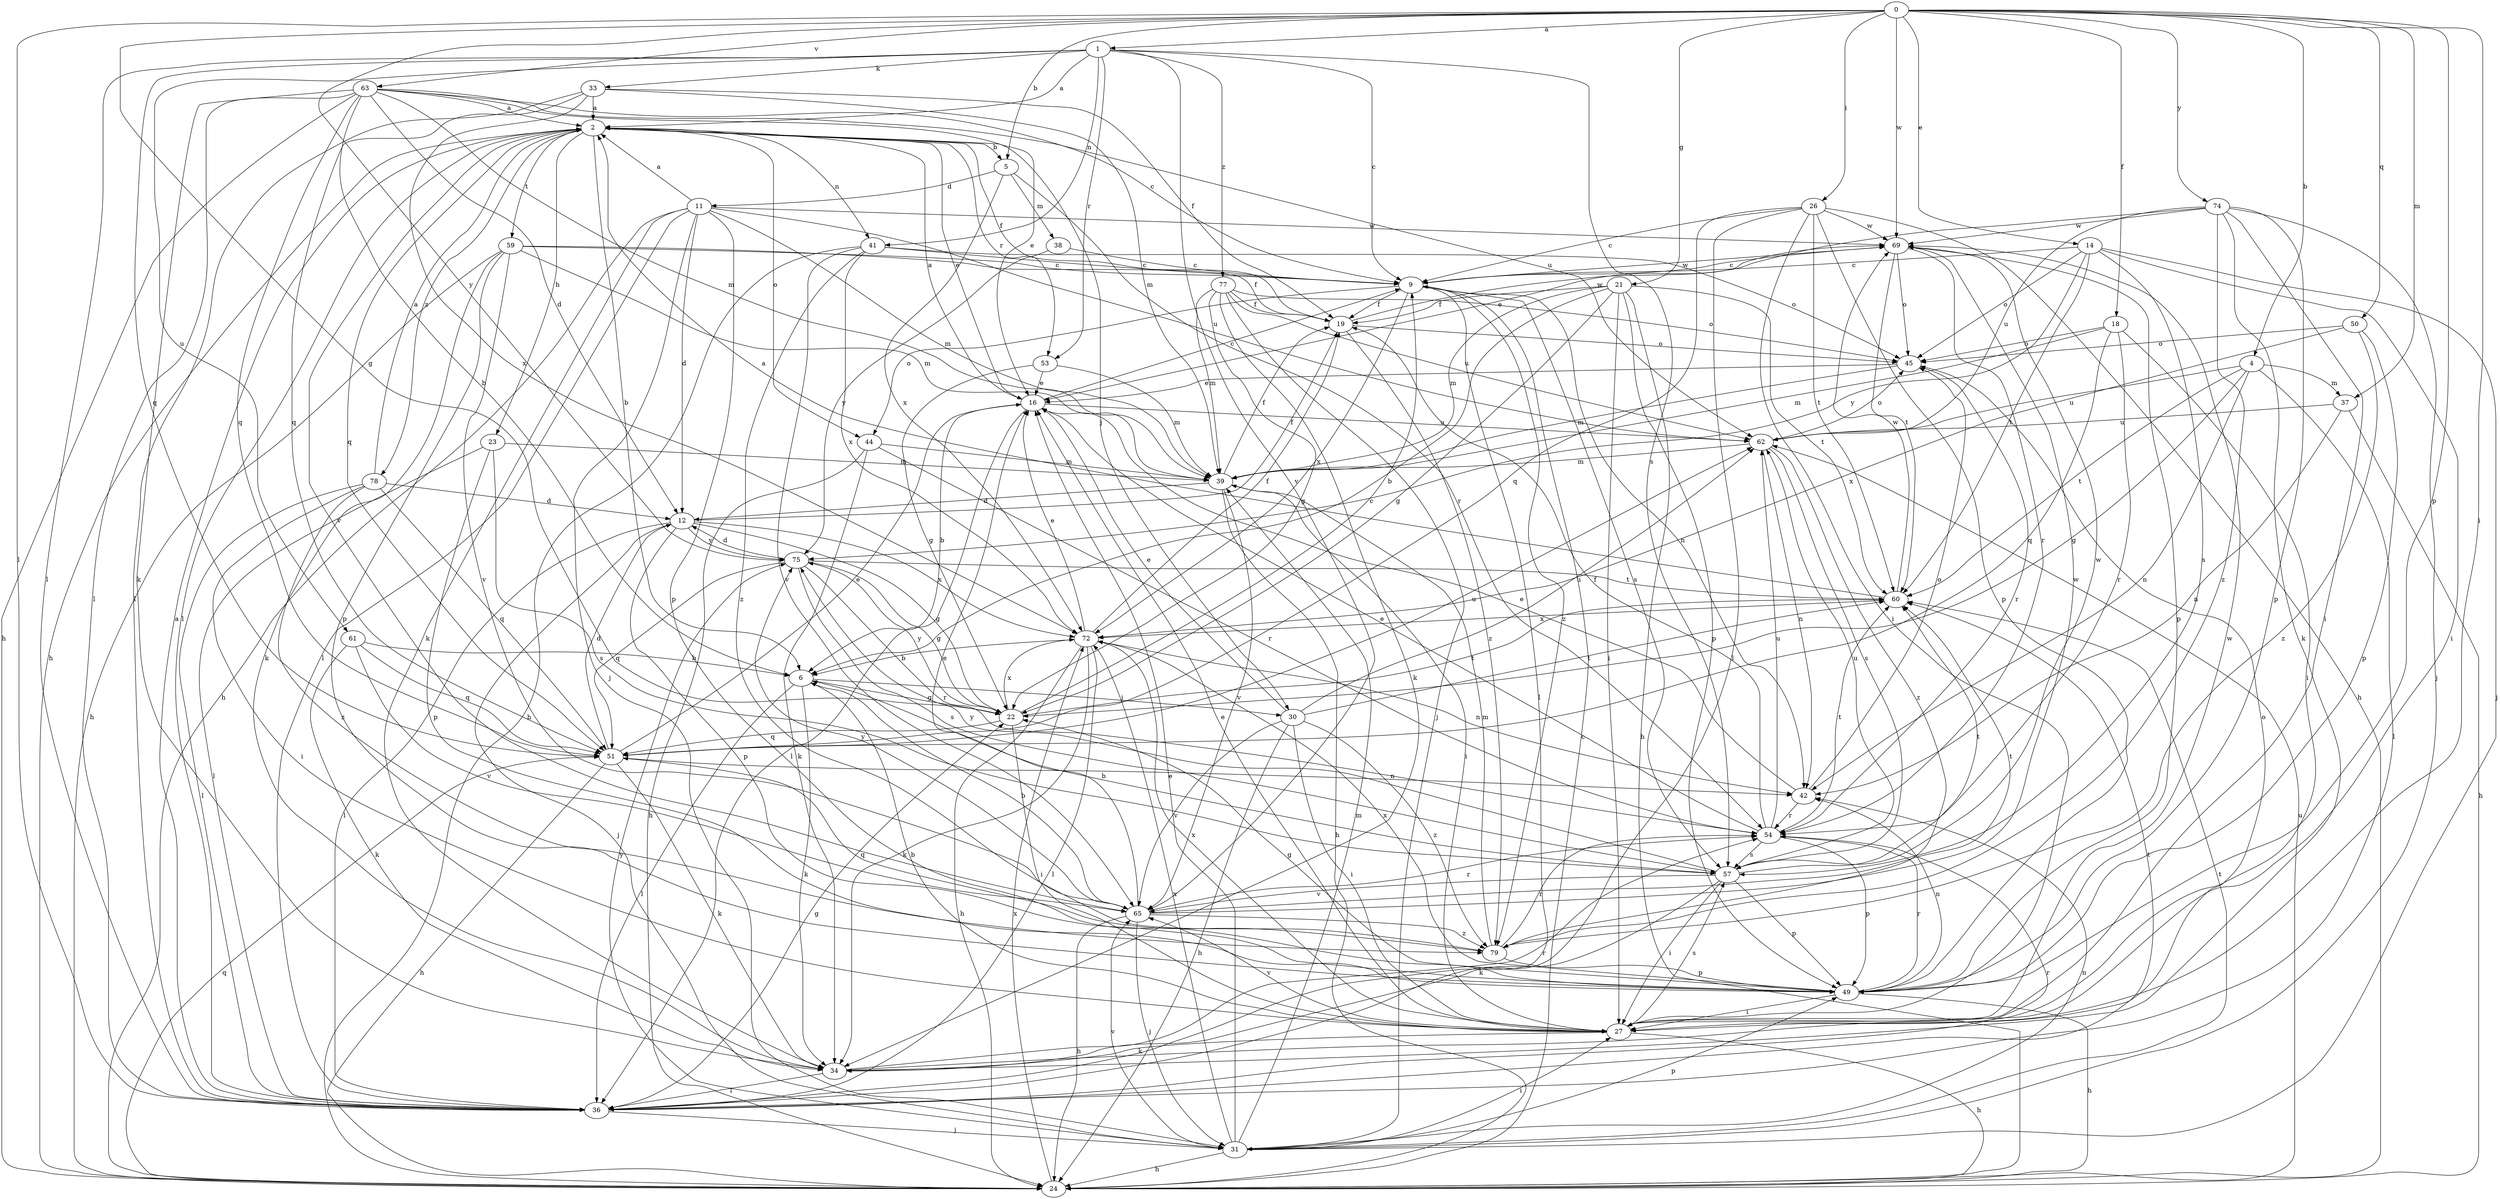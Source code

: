 strict digraph  {
0;
1;
2;
4;
5;
6;
9;
11;
12;
14;
16;
18;
19;
21;
22;
23;
24;
26;
27;
30;
31;
33;
34;
36;
37;
38;
39;
41;
42;
44;
45;
49;
50;
51;
53;
54;
57;
59;
60;
61;
62;
63;
65;
69;
72;
74;
75;
77;
78;
79;
0 -> 1  [label=a];
0 -> 4  [label=b];
0 -> 5  [label=b];
0 -> 14  [label=e];
0 -> 18  [label=f];
0 -> 21  [label=g];
0 -> 22  [label=g];
0 -> 26  [label=i];
0 -> 27  [label=i];
0 -> 36  [label=l];
0 -> 37  [label=m];
0 -> 49  [label=p];
0 -> 50  [label=q];
0 -> 63  [label=v];
0 -> 69  [label=w];
0 -> 74  [label=y];
0 -> 75  [label=y];
1 -> 2  [label=a];
1 -> 9  [label=c];
1 -> 33  [label=k];
1 -> 36  [label=l];
1 -> 41  [label=n];
1 -> 51  [label=q];
1 -> 53  [label=r];
1 -> 57  [label=s];
1 -> 61  [label=u];
1 -> 65  [label=v];
1 -> 77  [label=z];
2 -> 5  [label=b];
2 -> 6  [label=b];
2 -> 16  [label=e];
2 -> 19  [label=f];
2 -> 23  [label=h];
2 -> 24  [label=h];
2 -> 30  [label=j];
2 -> 36  [label=l];
2 -> 41  [label=n];
2 -> 44  [label=o];
2 -> 51  [label=q];
2 -> 53  [label=r];
2 -> 59  [label=t];
2 -> 65  [label=v];
2 -> 78  [label=z];
4 -> 22  [label=g];
4 -> 36  [label=l];
4 -> 37  [label=m];
4 -> 42  [label=n];
4 -> 60  [label=t];
4 -> 62  [label=u];
5 -> 11  [label=d];
5 -> 38  [label=m];
5 -> 54  [label=r];
5 -> 72  [label=x];
6 -> 22  [label=g];
6 -> 30  [label=j];
6 -> 34  [label=k];
6 -> 36  [label=l];
9 -> 19  [label=f];
9 -> 36  [label=l];
9 -> 42  [label=n];
9 -> 44  [label=o];
9 -> 57  [label=s];
9 -> 69  [label=w];
9 -> 72  [label=x];
9 -> 79  [label=z];
11 -> 2  [label=a];
11 -> 12  [label=d];
11 -> 24  [label=h];
11 -> 31  [label=j];
11 -> 34  [label=k];
11 -> 36  [label=l];
11 -> 39  [label=m];
11 -> 49  [label=p];
11 -> 62  [label=u];
11 -> 69  [label=w];
12 -> 19  [label=f];
12 -> 22  [label=g];
12 -> 31  [label=j];
12 -> 36  [label=l];
12 -> 49  [label=p];
12 -> 72  [label=x];
12 -> 75  [label=y];
14 -> 9  [label=c];
14 -> 27  [label=i];
14 -> 31  [label=j];
14 -> 45  [label=o];
14 -> 57  [label=s];
14 -> 60  [label=t];
14 -> 75  [label=y];
16 -> 2  [label=a];
16 -> 6  [label=b];
16 -> 9  [label=c];
16 -> 36  [label=l];
16 -> 62  [label=u];
18 -> 27  [label=i];
18 -> 39  [label=m];
18 -> 45  [label=o];
18 -> 51  [label=q];
18 -> 54  [label=r];
19 -> 45  [label=o];
19 -> 69  [label=w];
19 -> 79  [label=z];
21 -> 6  [label=b];
21 -> 19  [label=f];
21 -> 22  [label=g];
21 -> 24  [label=h];
21 -> 27  [label=i];
21 -> 39  [label=m];
21 -> 49  [label=p];
21 -> 60  [label=t];
22 -> 9  [label=c];
22 -> 27  [label=i];
22 -> 51  [label=q];
22 -> 60  [label=t];
22 -> 72  [label=x];
22 -> 75  [label=y];
23 -> 36  [label=l];
23 -> 39  [label=m];
23 -> 49  [label=p];
23 -> 57  [label=s];
24 -> 9  [label=c];
24 -> 51  [label=q];
24 -> 62  [label=u];
24 -> 72  [label=x];
26 -> 9  [label=c];
26 -> 24  [label=h];
26 -> 27  [label=i];
26 -> 36  [label=l];
26 -> 49  [label=p];
26 -> 51  [label=q];
26 -> 60  [label=t];
26 -> 69  [label=w];
27 -> 6  [label=b];
27 -> 16  [label=e];
27 -> 24  [label=h];
27 -> 34  [label=k];
27 -> 57  [label=s];
27 -> 65  [label=v];
27 -> 69  [label=w];
27 -> 72  [label=x];
30 -> 16  [label=e];
30 -> 24  [label=h];
30 -> 27  [label=i];
30 -> 60  [label=t];
30 -> 62  [label=u];
30 -> 65  [label=v];
30 -> 79  [label=z];
31 -> 16  [label=e];
31 -> 24  [label=h];
31 -> 27  [label=i];
31 -> 39  [label=m];
31 -> 42  [label=n];
31 -> 49  [label=p];
31 -> 60  [label=t];
31 -> 65  [label=v];
31 -> 72  [label=x];
31 -> 75  [label=y];
33 -> 2  [label=a];
33 -> 19  [label=f];
33 -> 36  [label=l];
33 -> 39  [label=m];
33 -> 51  [label=q];
33 -> 72  [label=x];
34 -> 36  [label=l];
34 -> 45  [label=o];
34 -> 54  [label=r];
36 -> 2  [label=a];
36 -> 22  [label=g];
36 -> 31  [label=j];
36 -> 54  [label=r];
36 -> 60  [label=t];
37 -> 24  [label=h];
37 -> 42  [label=n];
37 -> 62  [label=u];
38 -> 9  [label=c];
38 -> 75  [label=y];
39 -> 12  [label=d];
39 -> 19  [label=f];
39 -> 24  [label=h];
39 -> 27  [label=i];
39 -> 65  [label=v];
41 -> 9  [label=c];
41 -> 24  [label=h];
41 -> 45  [label=o];
41 -> 65  [label=v];
41 -> 72  [label=x];
41 -> 79  [label=z];
42 -> 16  [label=e];
42 -> 45  [label=o];
42 -> 54  [label=r];
44 -> 24  [label=h];
44 -> 34  [label=k];
44 -> 39  [label=m];
44 -> 54  [label=r];
45 -> 16  [label=e];
45 -> 39  [label=m];
45 -> 54  [label=r];
49 -> 22  [label=g];
49 -> 24  [label=h];
49 -> 27  [label=i];
49 -> 42  [label=n];
49 -> 54  [label=r];
49 -> 72  [label=x];
50 -> 45  [label=o];
50 -> 49  [label=p];
50 -> 72  [label=x];
50 -> 79  [label=z];
51 -> 12  [label=d];
51 -> 16  [label=e];
51 -> 24  [label=h];
51 -> 34  [label=k];
51 -> 42  [label=n];
51 -> 62  [label=u];
53 -> 16  [label=e];
53 -> 22  [label=g];
53 -> 39  [label=m];
54 -> 16  [label=e];
54 -> 19  [label=f];
54 -> 49  [label=p];
54 -> 57  [label=s];
54 -> 60  [label=t];
54 -> 62  [label=u];
57 -> 6  [label=b];
57 -> 27  [label=i];
57 -> 34  [label=k];
57 -> 49  [label=p];
57 -> 60  [label=t];
57 -> 62  [label=u];
57 -> 65  [label=v];
57 -> 69  [label=w];
57 -> 75  [label=y];
59 -> 9  [label=c];
59 -> 19  [label=f];
59 -> 24  [label=h];
59 -> 34  [label=k];
59 -> 39  [label=m];
59 -> 49  [label=p];
59 -> 65  [label=v];
60 -> 2  [label=a];
60 -> 69  [label=w];
60 -> 72  [label=x];
61 -> 6  [label=b];
61 -> 34  [label=k];
61 -> 51  [label=q];
61 -> 65  [label=v];
62 -> 39  [label=m];
62 -> 42  [label=n];
62 -> 45  [label=o];
62 -> 57  [label=s];
62 -> 79  [label=z];
63 -> 2  [label=a];
63 -> 6  [label=b];
63 -> 9  [label=c];
63 -> 12  [label=d];
63 -> 16  [label=e];
63 -> 24  [label=h];
63 -> 34  [label=k];
63 -> 36  [label=l];
63 -> 39  [label=m];
63 -> 51  [label=q];
63 -> 62  [label=u];
65 -> 6  [label=b];
65 -> 16  [label=e];
65 -> 24  [label=h];
65 -> 31  [label=j];
65 -> 54  [label=r];
65 -> 60  [label=t];
65 -> 69  [label=w];
65 -> 75  [label=y];
65 -> 79  [label=z];
69 -> 9  [label=c];
69 -> 45  [label=o];
69 -> 49  [label=p];
69 -> 54  [label=r];
69 -> 60  [label=t];
72 -> 6  [label=b];
72 -> 16  [label=e];
72 -> 19  [label=f];
72 -> 24  [label=h];
72 -> 34  [label=k];
72 -> 36  [label=l];
72 -> 42  [label=n];
74 -> 16  [label=e];
74 -> 27  [label=i];
74 -> 31  [label=j];
74 -> 34  [label=k];
74 -> 49  [label=p];
74 -> 62  [label=u];
74 -> 69  [label=w];
74 -> 79  [label=z];
75 -> 12  [label=d];
75 -> 22  [label=g];
75 -> 51  [label=q];
75 -> 54  [label=r];
75 -> 57  [label=s];
75 -> 60  [label=t];
77 -> 19  [label=f];
77 -> 22  [label=g];
77 -> 31  [label=j];
77 -> 34  [label=k];
77 -> 39  [label=m];
77 -> 45  [label=o];
77 -> 62  [label=u];
78 -> 2  [label=a];
78 -> 12  [label=d];
78 -> 27  [label=i];
78 -> 36  [label=l];
78 -> 51  [label=q];
78 -> 79  [label=z];
79 -> 39  [label=m];
79 -> 49  [label=p];
79 -> 51  [label=q];
79 -> 54  [label=r];
}

